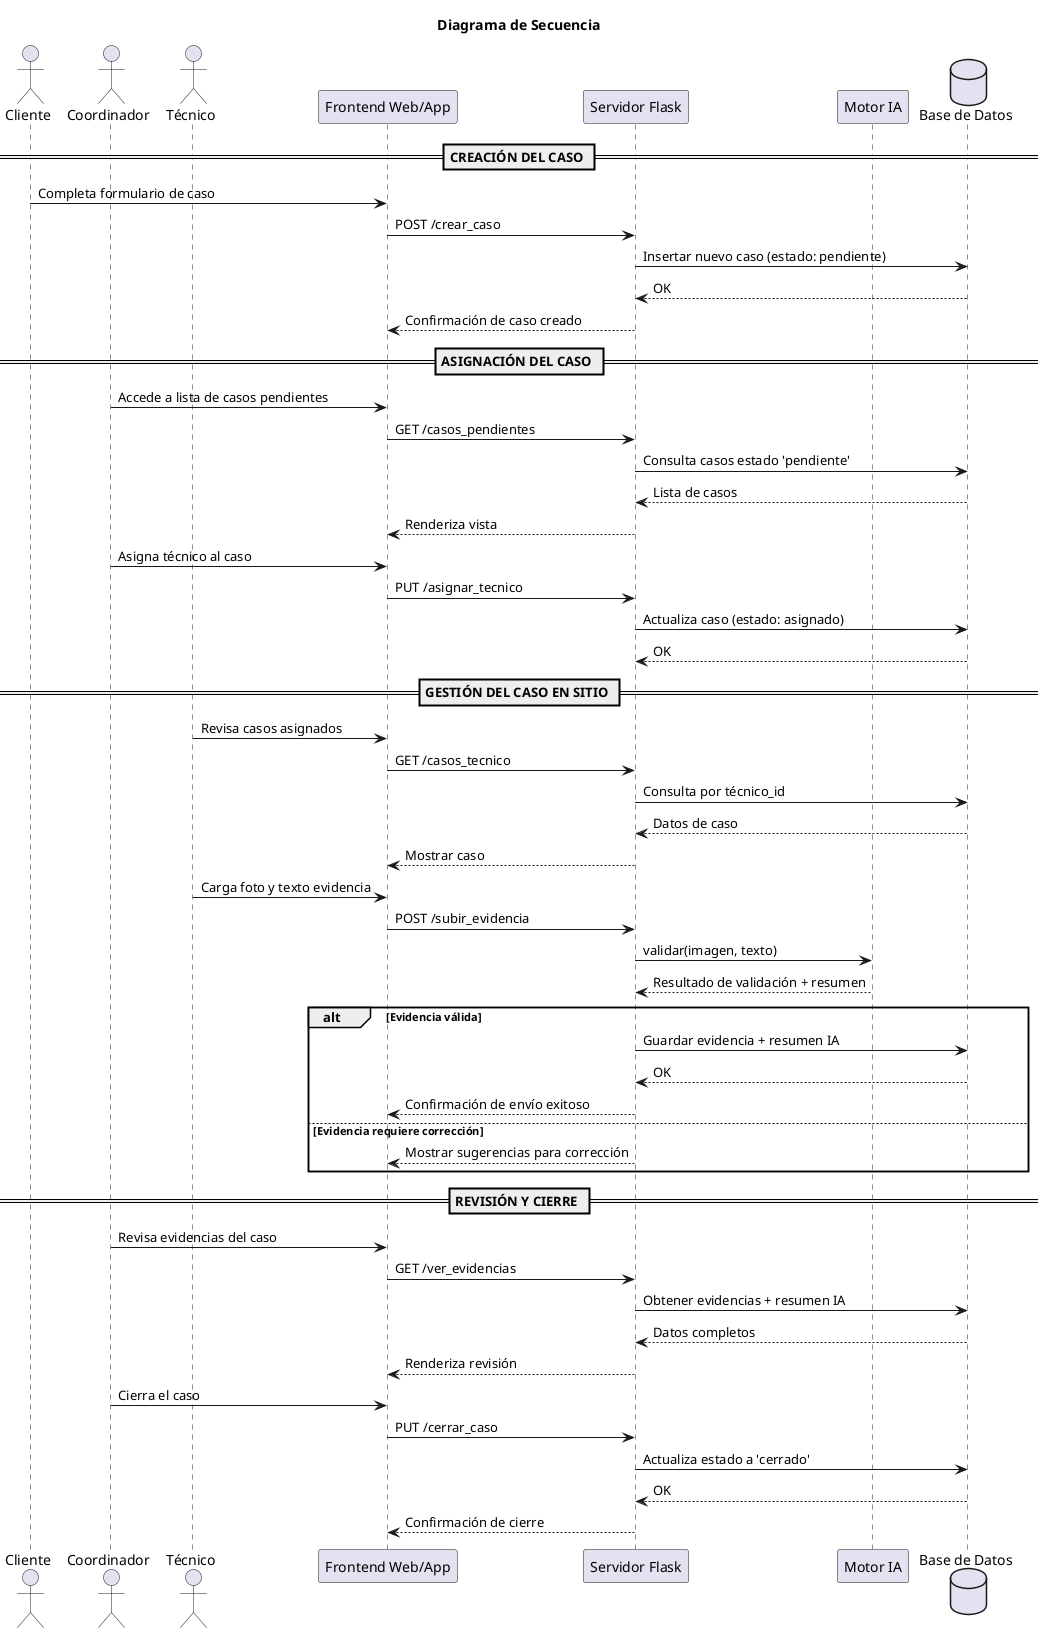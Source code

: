 @startuml secuencia_soporte_tecnico
title Diagrama de Secuencia 

actor Cliente
actor Coordinador
actor Técnico

participant "Frontend Web/App"
participant "Servidor Flask"
participant "Motor IA"
database "Base de Datos"

== CREACIÓN DEL CASO ==
Cliente -> "Frontend Web/App" : Completa formulario de caso
"Frontend Web/App" -> "Servidor Flask" : POST /crear_caso
"Servidor Flask" -> "Base de Datos" : Insertar nuevo caso (estado: pendiente)
"Base de Datos" --> "Servidor Flask" : OK
"Servidor Flask" --> "Frontend Web/App" : Confirmación de caso creado

== ASIGNACIÓN DEL CASO ==
Coordinador -> "Frontend Web/App" : Accede a lista de casos pendientes
"Frontend Web/App" -> "Servidor Flask" : GET /casos_pendientes
"Servidor Flask" -> "Base de Datos" : Consulta casos estado 'pendiente'
"Base de Datos" --> "Servidor Flask" : Lista de casos
"Servidor Flask" --> "Frontend Web/App" : Renderiza vista
Coordinador -> "Frontend Web/App" : Asigna técnico al caso
"Frontend Web/App" -> "Servidor Flask" : PUT /asignar_tecnico
"Servidor Flask" -> "Base de Datos" : Actualiza caso (estado: asignado)
"Base de Datos" --> "Servidor Flask" : OK

== GESTIÓN DEL CASO EN SITIO ==
Técnico -> "Frontend Web/App" : Revisa casos asignados
"Frontend Web/App" -> "Servidor Flask" : GET /casos_tecnico
"Servidor Flask" -> "Base de Datos" : Consulta por técnico_id
"Base de Datos" --> "Servidor Flask" : Datos de caso
"Servidor Flask" --> "Frontend Web/App" : Mostrar caso
Técnico -> "Frontend Web/App" : Carga foto y texto evidencia
"Frontend Web/App" -> "Servidor Flask" : POST /subir_evidencia
"Servidor Flask" -> "Motor IA" : validar(imagen, texto)
"Motor IA" --> "Servidor Flask" : Resultado de validación + resumen
alt Evidencia válida
    "Servidor Flask" -> "Base de Datos" : Guardar evidencia + resumen IA
    "Base de Datos" --> "Servidor Flask" : OK
    "Servidor Flask" --> "Frontend Web/App" : Confirmación de envío exitoso
else Evidencia requiere corrección
    "Servidor Flask" --> "Frontend Web/App" : Mostrar sugerencias para corrección
end

== REVISIÓN Y CIERRE ==
Coordinador -> "Frontend Web/App" : Revisa evidencias del caso
"Frontend Web/App" -> "Servidor Flask" : GET /ver_evidencias
"Servidor Flask" -> "Base de Datos" : Obtener evidencias + resumen IA
"Base de Datos" --> "Servidor Flask" : Datos completos
"Servidor Flask" --> "Frontend Web/App" : Renderiza revisión
Coordinador -> "Frontend Web/App" : Cierra el caso
"Frontend Web/App" -> "Servidor Flask" : PUT /cerrar_caso
"Servidor Flask" -> "Base de Datos" : Actualiza estado a 'cerrado'
"Base de Datos" --> "Servidor Flask" : OK
"Servidor Flask" --> "Frontend Web/App" : Confirmación de cierre

@enduml
